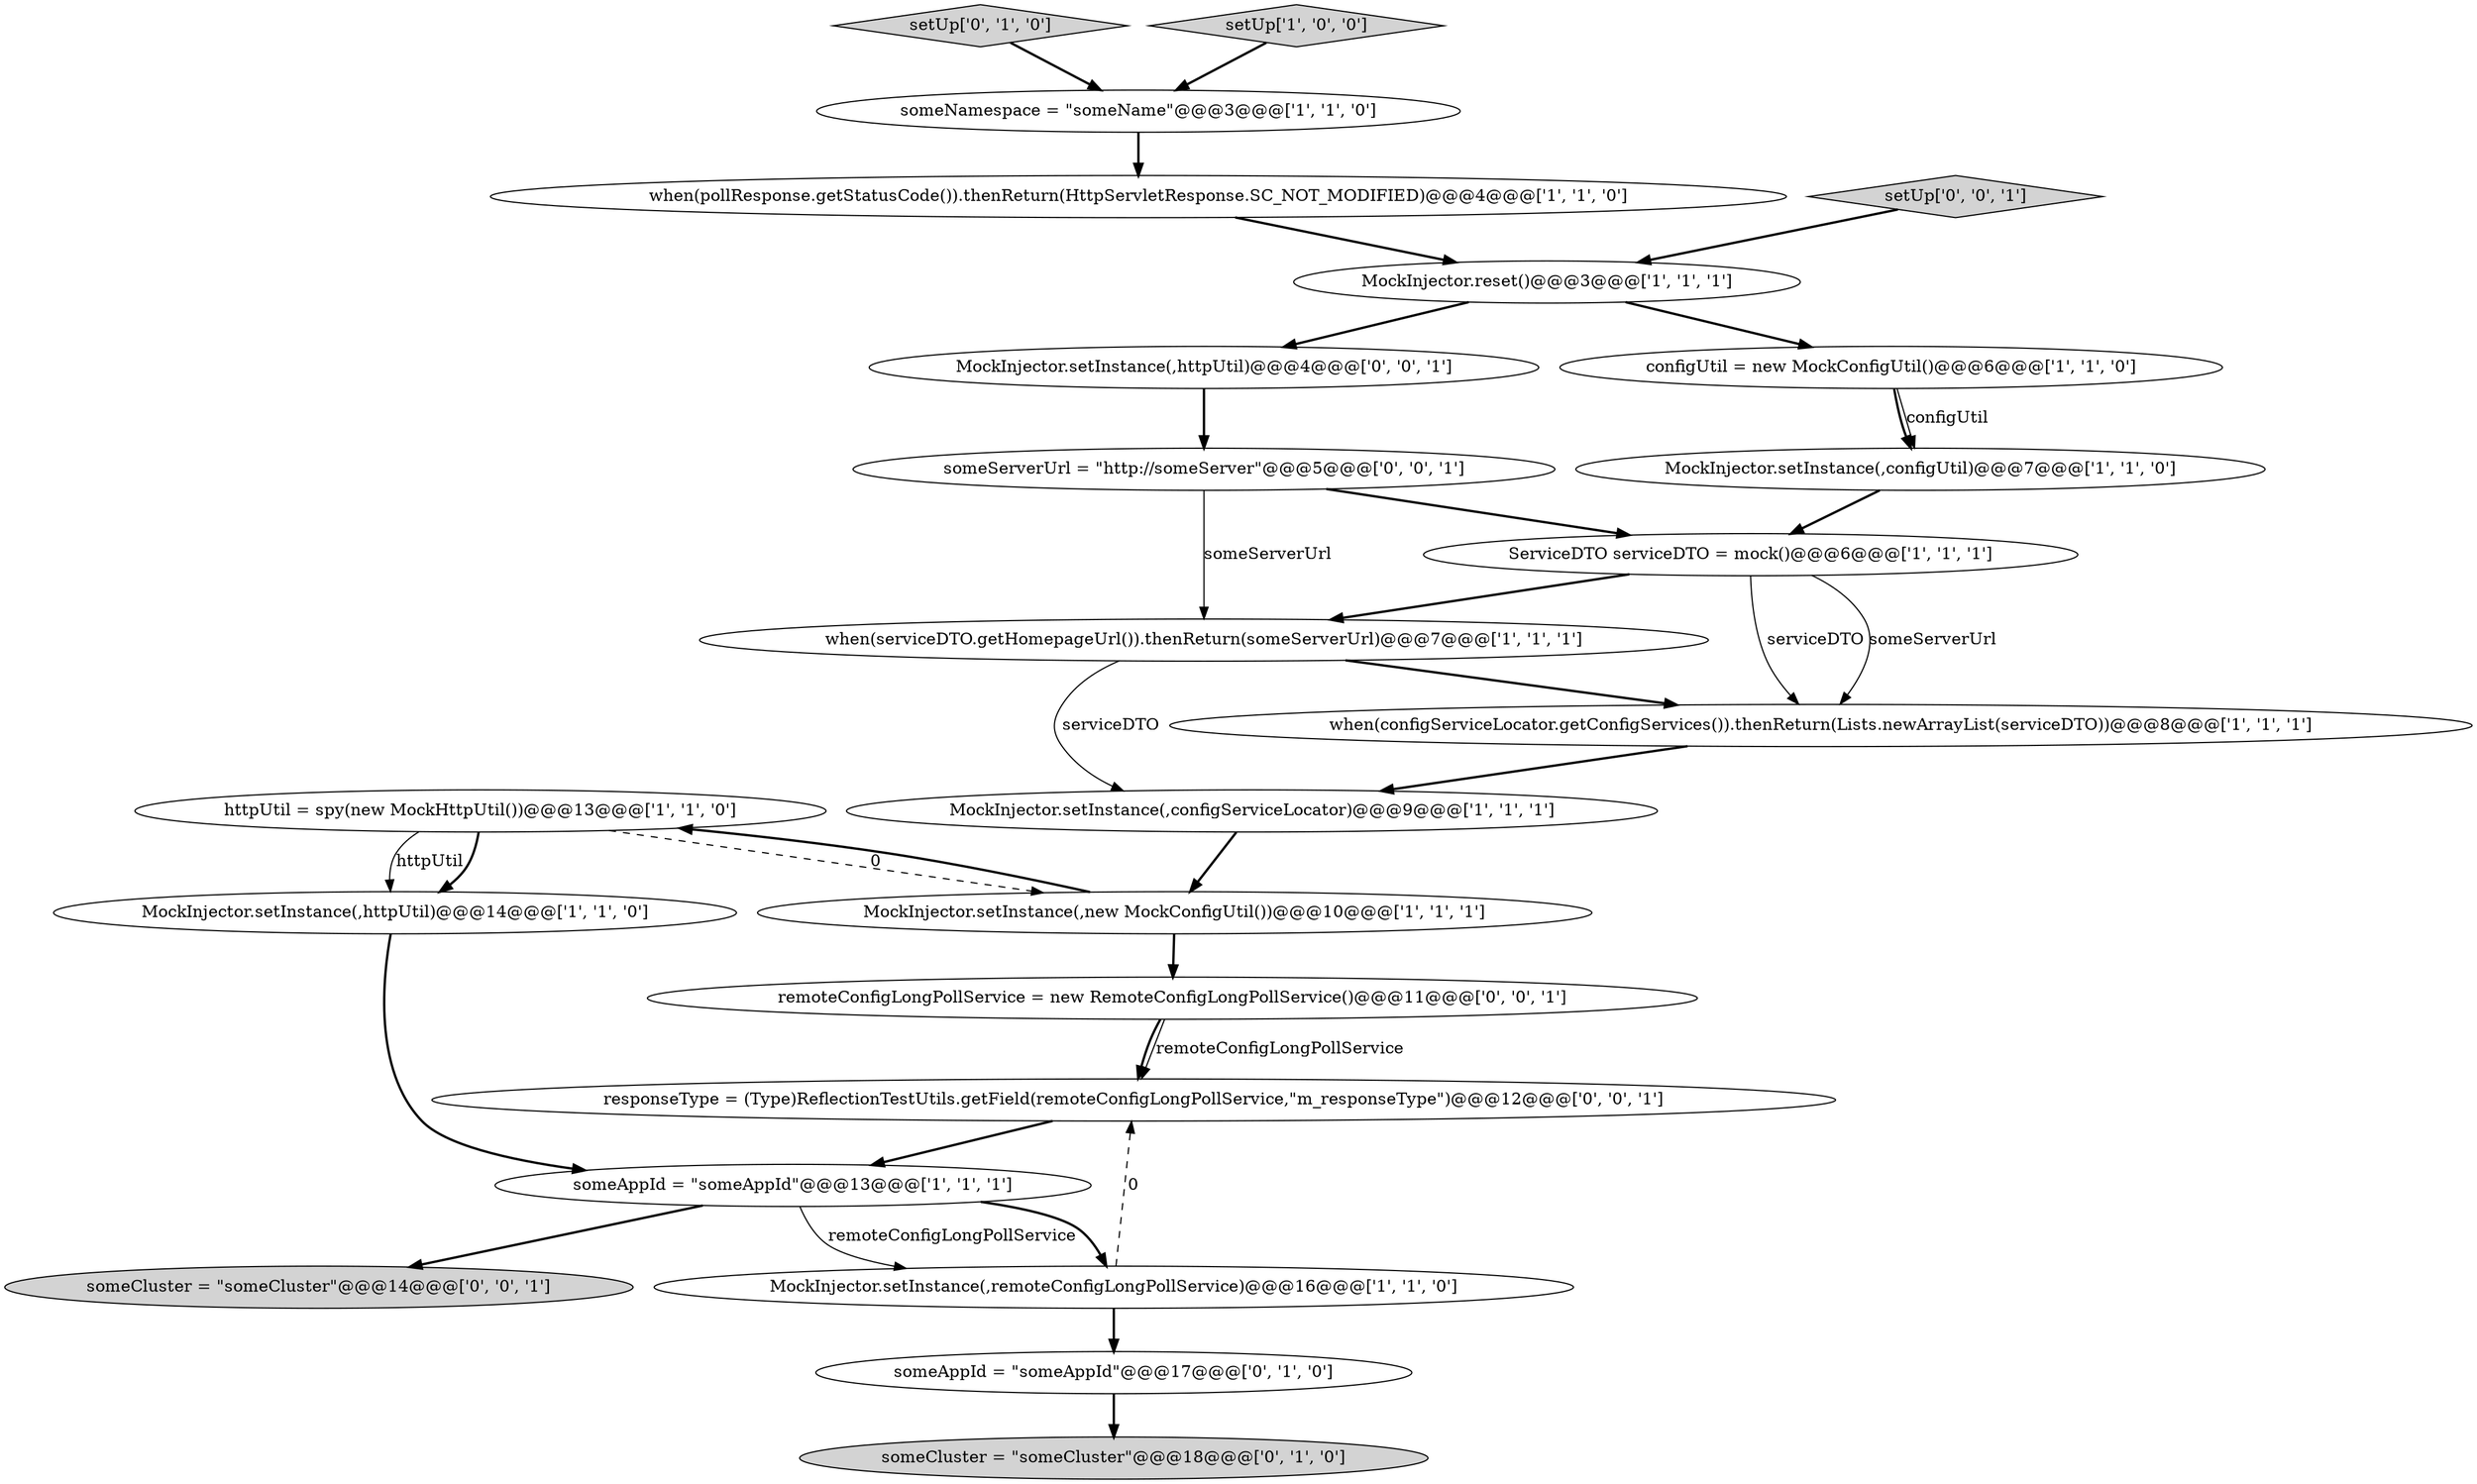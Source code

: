 digraph {
23 [style = filled, label = "remoteConfigLongPollService = new RemoteConfigLongPollService()@@@11@@@['0', '0', '1']", fillcolor = white, shape = ellipse image = "AAA0AAABBB3BBB"];
1 [style = filled, label = "MockInjector.setInstance(,configUtil)@@@7@@@['1', '1', '0']", fillcolor = white, shape = ellipse image = "AAA0AAABBB1BBB"];
10 [style = filled, label = "configUtil = new MockConfigUtil()@@@6@@@['1', '1', '0']", fillcolor = white, shape = ellipse image = "AAA0AAABBB1BBB"];
6 [style = filled, label = "ServiceDTO serviceDTO = mock()@@@6@@@['1', '1', '1']", fillcolor = white, shape = ellipse image = "AAA0AAABBB1BBB"];
0 [style = filled, label = "MockInjector.reset()@@@3@@@['1', '1', '1']", fillcolor = white, shape = ellipse image = "AAA0AAABBB1BBB"];
3 [style = filled, label = "when(serviceDTO.getHomepageUrl()).thenReturn(someServerUrl)@@@7@@@['1', '1', '1']", fillcolor = white, shape = ellipse image = "AAA0AAABBB1BBB"];
11 [style = filled, label = "MockInjector.setInstance(,new MockConfigUtil())@@@10@@@['1', '1', '1']", fillcolor = white, shape = ellipse image = "AAA0AAABBB1BBB"];
2 [style = filled, label = "someNamespace = \"someName\"@@@3@@@['1', '1', '0']", fillcolor = white, shape = ellipse image = "AAA0AAABBB1BBB"];
21 [style = filled, label = "someServerUrl = \"http://someServer\"@@@5@@@['0', '0', '1']", fillcolor = white, shape = ellipse image = "AAA0AAABBB3BBB"];
16 [style = filled, label = "setUp['0', '1', '0']", fillcolor = lightgray, shape = diamond image = "AAA0AAABBB2BBB"];
14 [style = filled, label = "setUp['1', '0', '0']", fillcolor = lightgray, shape = diamond image = "AAA0AAABBB1BBB"];
7 [style = filled, label = "httpUtil = spy(new MockHttpUtil())@@@13@@@['1', '1', '0']", fillcolor = white, shape = ellipse image = "AAA0AAABBB1BBB"];
12 [style = filled, label = "MockInjector.setInstance(,httpUtil)@@@14@@@['1', '1', '0']", fillcolor = white, shape = ellipse image = "AAA0AAABBB1BBB"];
8 [style = filled, label = "someAppId = \"someAppId\"@@@13@@@['1', '1', '1']", fillcolor = white, shape = ellipse image = "AAA0AAABBB1BBB"];
4 [style = filled, label = "when(configServiceLocator.getConfigServices()).thenReturn(Lists.newArrayList(serviceDTO))@@@8@@@['1', '1', '1']", fillcolor = white, shape = ellipse image = "AAA0AAABBB1BBB"];
13 [style = filled, label = "when(pollResponse.getStatusCode()).thenReturn(HttpServletResponse.SC_NOT_MODIFIED)@@@4@@@['1', '1', '0']", fillcolor = white, shape = ellipse image = "AAA0AAABBB1BBB"];
5 [style = filled, label = "MockInjector.setInstance(,remoteConfigLongPollService)@@@16@@@['1', '1', '0']", fillcolor = white, shape = ellipse image = "AAA0AAABBB1BBB"];
19 [style = filled, label = "someCluster = \"someCluster\"@@@14@@@['0', '0', '1']", fillcolor = lightgray, shape = ellipse image = "AAA0AAABBB3BBB"];
22 [style = filled, label = "responseType = (Type)ReflectionTestUtils.getField(remoteConfigLongPollService,\"m_responseType\")@@@12@@@['0', '0', '1']", fillcolor = white, shape = ellipse image = "AAA0AAABBB3BBB"];
15 [style = filled, label = "someCluster = \"someCluster\"@@@18@@@['0', '1', '0']", fillcolor = lightgray, shape = ellipse image = "AAA1AAABBB2BBB"];
20 [style = filled, label = "setUp['0', '0', '1']", fillcolor = lightgray, shape = diamond image = "AAA0AAABBB3BBB"];
17 [style = filled, label = "someAppId = \"someAppId\"@@@17@@@['0', '1', '0']", fillcolor = white, shape = ellipse image = "AAA1AAABBB2BBB"];
18 [style = filled, label = "MockInjector.setInstance(,httpUtil)@@@4@@@['0', '0', '1']", fillcolor = white, shape = ellipse image = "AAA0AAABBB3BBB"];
9 [style = filled, label = "MockInjector.setInstance(,configServiceLocator)@@@9@@@['1', '1', '1']", fillcolor = white, shape = ellipse image = "AAA0AAABBB1BBB"];
8->5 [style = solid, label="remoteConfigLongPollService"];
23->22 [style = bold, label=""];
5->22 [style = dashed, label="0"];
22->8 [style = bold, label=""];
9->11 [style = bold, label=""];
8->5 [style = bold, label=""];
13->0 [style = bold, label=""];
2->13 [style = bold, label=""];
6->4 [style = solid, label="serviceDTO"];
7->11 [style = dashed, label="0"];
21->3 [style = solid, label="someServerUrl"];
3->9 [style = solid, label="serviceDTO"];
1->6 [style = bold, label=""];
7->12 [style = solid, label="httpUtil"];
11->7 [style = bold, label=""];
16->2 [style = bold, label=""];
0->10 [style = bold, label=""];
5->17 [style = bold, label=""];
10->1 [style = bold, label=""];
7->12 [style = bold, label=""];
17->15 [style = bold, label=""];
4->9 [style = bold, label=""];
23->22 [style = solid, label="remoteConfigLongPollService"];
6->3 [style = bold, label=""];
11->23 [style = bold, label=""];
18->21 [style = bold, label=""];
14->2 [style = bold, label=""];
20->0 [style = bold, label=""];
6->4 [style = solid, label="someServerUrl"];
21->6 [style = bold, label=""];
12->8 [style = bold, label=""];
0->18 [style = bold, label=""];
3->4 [style = bold, label=""];
10->1 [style = solid, label="configUtil"];
8->19 [style = bold, label=""];
}
